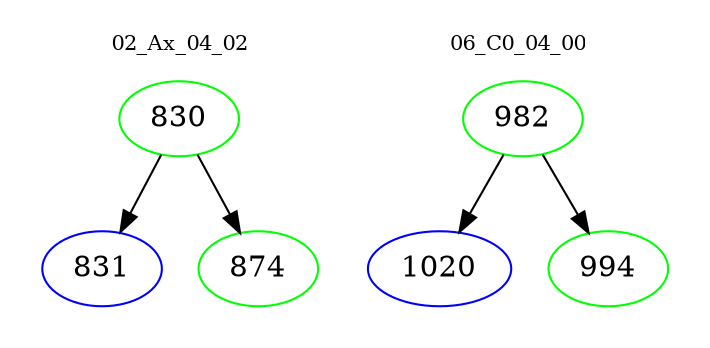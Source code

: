 digraph{
subgraph cluster_0 {
color = white
label = "02_Ax_04_02";
fontsize=10;
T0_830 [label="830", color="green"]
T0_830 -> T0_831 [color="black"]
T0_831 [label="831", color="blue"]
T0_830 -> T0_874 [color="black"]
T0_874 [label="874", color="green"]
}
subgraph cluster_1 {
color = white
label = "06_C0_04_00";
fontsize=10;
T1_982 [label="982", color="green"]
T1_982 -> T1_1020 [color="black"]
T1_1020 [label="1020", color="blue"]
T1_982 -> T1_994 [color="black"]
T1_994 [label="994", color="green"]
}
}

